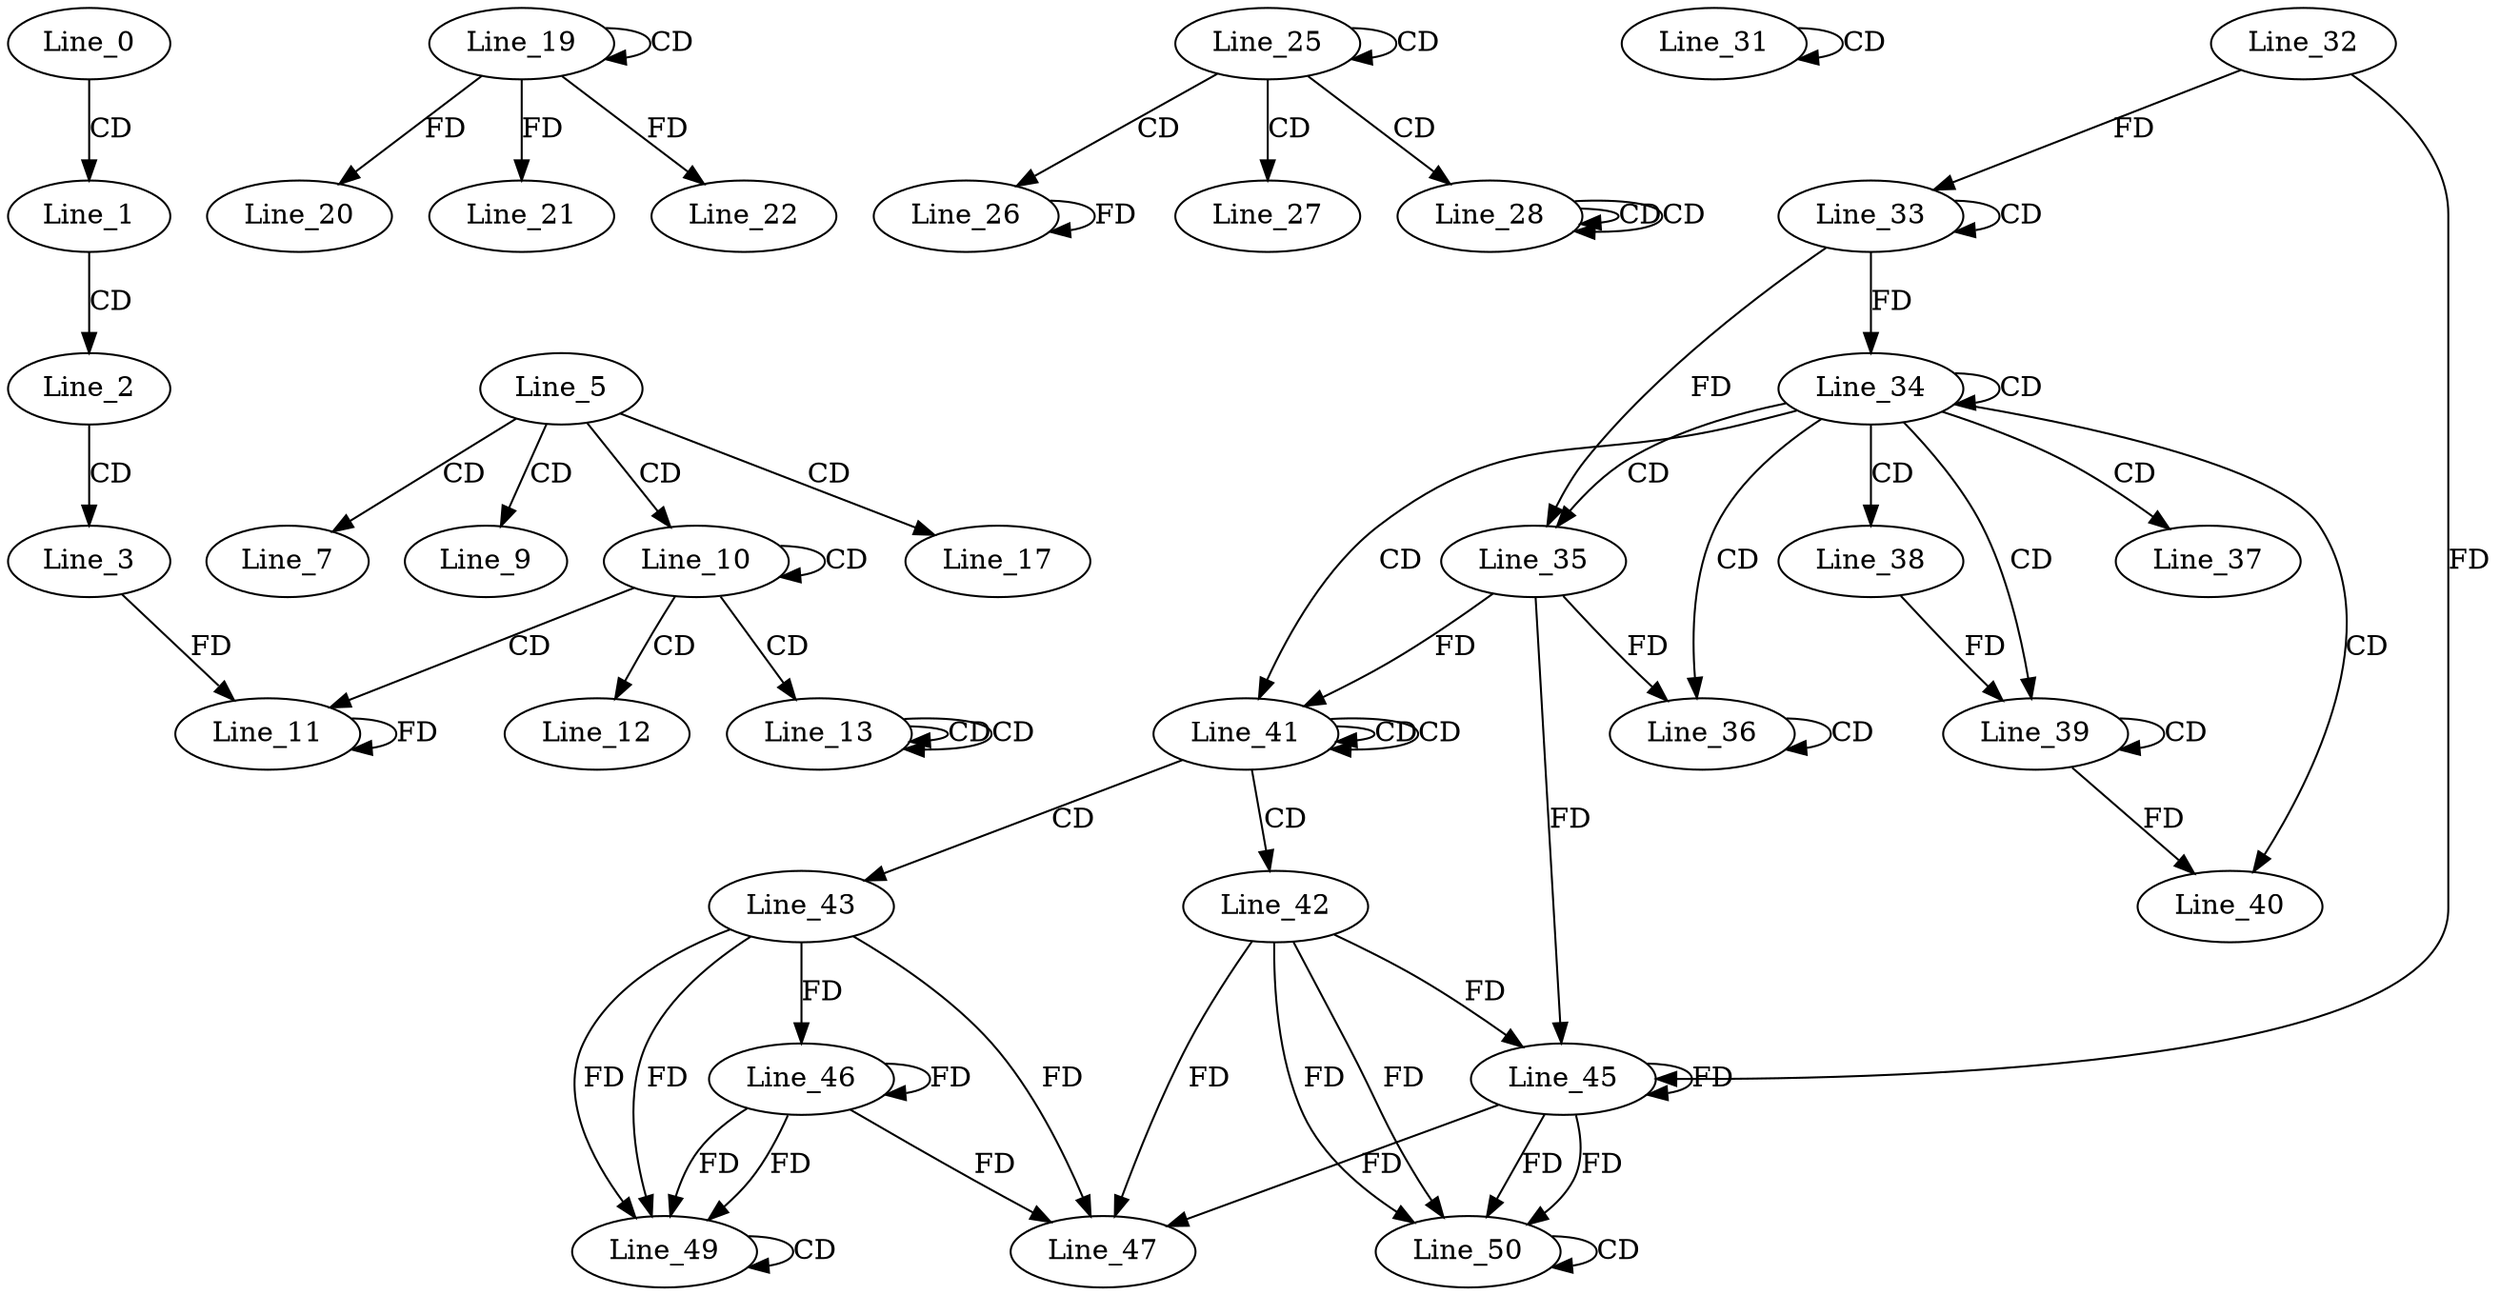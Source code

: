 digraph G {
  Line_0;
  Line_1;
  Line_2;
  Line_3;
  Line_5;
  Line_7;
  Line_9;
  Line_10;
  Line_10;
  Line_10;
  Line_11;
  Line_12;
  Line_13;
  Line_13;
  Line_13;
  Line_17;
  Line_19;
  Line_19;
  Line_20;
  Line_21;
  Line_22;
  Line_22;
  Line_25;
  Line_25;
  Line_25;
  Line_26;
  Line_27;
  Line_28;
  Line_28;
  Line_28;
  Line_31;
  Line_31;
  Line_33;
  Line_33;
  Line_32;
  Line_34;
  Line_34;
  Line_35;
  Line_35;
  Line_36;
  Line_36;
  Line_37;
  Line_38;
  Line_39;
  Line_39;
  Line_40;
  Line_41;
  Line_41;
  Line_41;
  Line_42;
  Line_43;
  Line_45;
  Line_45;
  Line_46;
  Line_47;
  Line_49;
  Line_49;
  Line_50;
  Line_50;
  Line_0 -> Line_1 [ label="CD" ];
  Line_1 -> Line_2 [ label="CD" ];
  Line_2 -> Line_3 [ label="CD" ];
  Line_5 -> Line_7 [ label="CD" ];
  Line_5 -> Line_9 [ label="CD" ];
  Line_5 -> Line_10 [ label="CD" ];
  Line_10 -> Line_10 [ label="CD" ];
  Line_10 -> Line_11 [ label="CD" ];
  Line_3 -> Line_11 [ label="FD" ];
  Line_11 -> Line_11 [ label="FD" ];
  Line_10 -> Line_12 [ label="CD" ];
  Line_10 -> Line_13 [ label="CD" ];
  Line_13 -> Line_13 [ label="CD" ];
  Line_13 -> Line_13 [ label="CD" ];
  Line_5 -> Line_17 [ label="CD" ];
  Line_19 -> Line_19 [ label="CD" ];
  Line_19 -> Line_20 [ label="FD" ];
  Line_19 -> Line_21 [ label="FD" ];
  Line_19 -> Line_22 [ label="FD" ];
  Line_25 -> Line_25 [ label="CD" ];
  Line_25 -> Line_26 [ label="CD" ];
  Line_26 -> Line_26 [ label="FD" ];
  Line_25 -> Line_27 [ label="CD" ];
  Line_25 -> Line_28 [ label="CD" ];
  Line_28 -> Line_28 [ label="CD" ];
  Line_28 -> Line_28 [ label="CD" ];
  Line_31 -> Line_31 [ label="CD" ];
  Line_33 -> Line_33 [ label="CD" ];
  Line_32 -> Line_33 [ label="FD" ];
  Line_34 -> Line_34 [ label="CD" ];
  Line_33 -> Line_34 [ label="FD" ];
  Line_34 -> Line_35 [ label="CD" ];
  Line_33 -> Line_35 [ label="FD" ];
  Line_34 -> Line_36 [ label="CD" ];
  Line_36 -> Line_36 [ label="CD" ];
  Line_35 -> Line_36 [ label="FD" ];
  Line_34 -> Line_37 [ label="CD" ];
  Line_34 -> Line_38 [ label="CD" ];
  Line_34 -> Line_39 [ label="CD" ];
  Line_39 -> Line_39 [ label="CD" ];
  Line_38 -> Line_39 [ label="FD" ];
  Line_34 -> Line_40 [ label="CD" ];
  Line_39 -> Line_40 [ label="FD" ];
  Line_34 -> Line_41 [ label="CD" ];
  Line_41 -> Line_41 [ label="CD" ];
  Line_41 -> Line_41 [ label="CD" ];
  Line_35 -> Line_41 [ label="FD" ];
  Line_41 -> Line_42 [ label="CD" ];
  Line_41 -> Line_43 [ label="CD" ];
  Line_42 -> Line_45 [ label="FD" ];
  Line_45 -> Line_45 [ label="FD" ];
  Line_32 -> Line_45 [ label="FD" ];
  Line_35 -> Line_45 [ label="FD" ];
  Line_43 -> Line_46 [ label="FD" ];
  Line_46 -> Line_46 [ label="FD" ];
  Line_42 -> Line_47 [ label="FD" ];
  Line_45 -> Line_47 [ label="FD" ];
  Line_43 -> Line_47 [ label="FD" ];
  Line_46 -> Line_47 [ label="FD" ];
  Line_43 -> Line_49 [ label="FD" ];
  Line_46 -> Line_49 [ label="FD" ];
  Line_49 -> Line_49 [ label="CD" ];
  Line_43 -> Line_49 [ label="FD" ];
  Line_46 -> Line_49 [ label="FD" ];
  Line_42 -> Line_50 [ label="FD" ];
  Line_45 -> Line_50 [ label="FD" ];
  Line_50 -> Line_50 [ label="CD" ];
  Line_42 -> Line_50 [ label="FD" ];
  Line_45 -> Line_50 [ label="FD" ];
}
